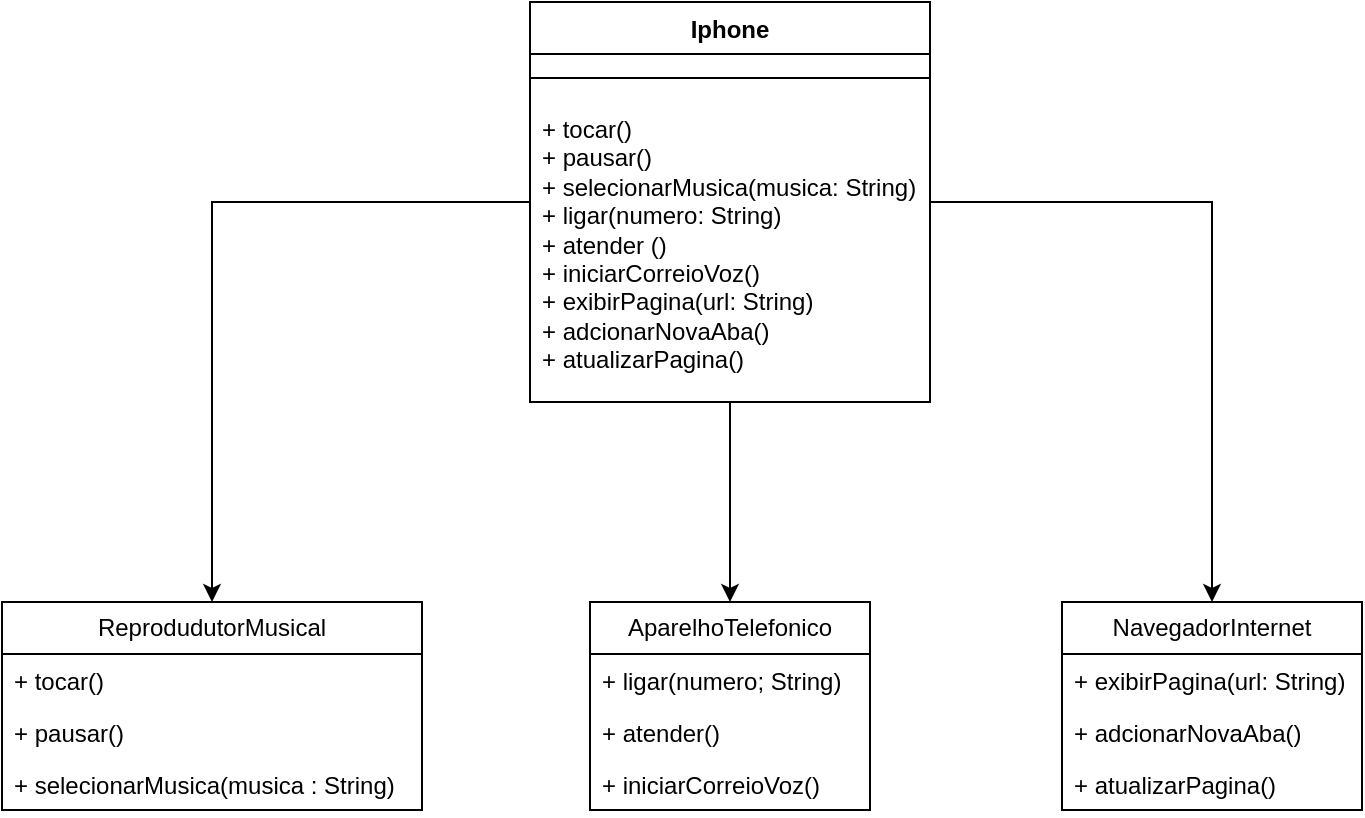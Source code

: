<mxfile version="24.4.8" type="github">
  <diagram name="Página-1" id="mERSi85bYBw8pYq40fwk">
    <mxGraphModel dx="1224" dy="553" grid="1" gridSize="10" guides="1" tooltips="1" connect="1" arrows="1" fold="1" page="1" pageScale="1" pageWidth="827" pageHeight="1169" math="0" shadow="0">
      <root>
        <mxCell id="0" />
        <mxCell id="1" parent="0" />
        <mxCell id="p4ikGsrfCwqN0r4BqlhD-54" value="" style="edgeStyle=orthogonalEdgeStyle;rounded=0;orthogonalLoop=1;jettySize=auto;html=1;" edge="1" parent="1" source="p4ikGsrfCwqN0r4BqlhD-28" target="p4ikGsrfCwqN0r4BqlhD-55">
          <mxGeometry relative="1" as="geometry">
            <mxPoint x="254" y="640" as="targetPoint" />
          </mxGeometry>
        </mxCell>
        <mxCell id="p4ikGsrfCwqN0r4BqlhD-62" value="" style="edgeStyle=orthogonalEdgeStyle;rounded=0;orthogonalLoop=1;jettySize=auto;html=1;" edge="1" parent="1" source="p4ikGsrfCwqN0r4BqlhD-28" target="p4ikGsrfCwqN0r4BqlhD-67">
          <mxGeometry relative="1" as="geometry">
            <mxPoint x="434" y="830" as="targetPoint" />
          </mxGeometry>
        </mxCell>
        <mxCell id="p4ikGsrfCwqN0r4BqlhD-75" value="" style="edgeStyle=orthogonalEdgeStyle;rounded=0;orthogonalLoop=1;jettySize=auto;html=1;" edge="1" parent="1" source="p4ikGsrfCwqN0r4BqlhD-28" target="p4ikGsrfCwqN0r4BqlhD-76">
          <mxGeometry relative="1" as="geometry">
            <mxPoint x="614" y="640" as="targetPoint" />
          </mxGeometry>
        </mxCell>
        <mxCell id="p4ikGsrfCwqN0r4BqlhD-28" value="Iphone" style="swimlane;fontStyle=1;align=center;verticalAlign=top;childLayout=stackLayout;horizontal=1;startSize=26;horizontalStack=0;resizeParent=1;resizeParentMax=0;resizeLast=0;collapsible=1;marginBottom=0;whiteSpace=wrap;html=1;" vertex="1" parent="1">
          <mxGeometry x="334" y="540" width="200" height="200" as="geometry">
            <mxRectangle x="334" y="542" width="80" height="30" as="alternateBounds" />
          </mxGeometry>
        </mxCell>
        <mxCell id="p4ikGsrfCwqN0r4BqlhD-30" value="" style="line;strokeWidth=1;fillColor=none;align=left;verticalAlign=middle;spacingTop=-1;spacingLeft=3;spacingRight=3;rotatable=0;labelPosition=right;points=[];portConstraint=eastwest;strokeColor=inherit;" vertex="1" parent="p4ikGsrfCwqN0r4BqlhD-28">
          <mxGeometry y="26" width="200" height="24" as="geometry" />
        </mxCell>
        <mxCell id="p4ikGsrfCwqN0r4BqlhD-31" value="+ tocar()&lt;div&gt;+ pausar()&lt;/div&gt;&lt;div&gt;+ selecionarMusica(musica: String)&lt;/div&gt;&lt;div&gt;+ ligar(numero: String)&lt;/div&gt;&lt;div&gt;+ atender ()&lt;/div&gt;&lt;div&gt;+ iniciarCorreioVoz()&lt;/div&gt;&lt;div&gt;+ exibirPagina(url: String)&lt;/div&gt;&lt;div&gt;+ adcionarNovaAba()&lt;/div&gt;&lt;div&gt;+ atualizarPagina()&lt;/div&gt;" style="text;strokeColor=none;fillColor=none;align=left;verticalAlign=top;spacingLeft=4;spacingRight=4;overflow=hidden;rotatable=0;points=[[0,0.5],[1,0.5]];portConstraint=eastwest;whiteSpace=wrap;html=1;" vertex="1" parent="p4ikGsrfCwqN0r4BqlhD-28">
          <mxGeometry y="50" width="200" height="150" as="geometry" />
        </mxCell>
        <mxCell id="p4ikGsrfCwqN0r4BqlhD-55" value="ReprodudutorMusical" style="swimlane;fontStyle=0;childLayout=stackLayout;horizontal=1;startSize=26;fillColor=none;horizontalStack=0;resizeParent=1;resizeParentMax=0;resizeLast=0;collapsible=1;marginBottom=0;whiteSpace=wrap;html=1;" vertex="1" parent="1">
          <mxGeometry x="70" y="840" width="210" height="104" as="geometry" />
        </mxCell>
        <mxCell id="p4ikGsrfCwqN0r4BqlhD-56" value="+ tocar()&lt;div&gt;&lt;br&gt;&lt;/div&gt;" style="text;strokeColor=none;fillColor=none;align=left;verticalAlign=top;spacingLeft=4;spacingRight=4;overflow=hidden;rotatable=0;points=[[0,0.5],[1,0.5]];portConstraint=eastwest;whiteSpace=wrap;html=1;" vertex="1" parent="p4ikGsrfCwqN0r4BqlhD-55">
          <mxGeometry y="26" width="210" height="26" as="geometry" />
        </mxCell>
        <mxCell id="p4ikGsrfCwqN0r4BqlhD-57" value="+ pausar()" style="text;strokeColor=none;fillColor=none;align=left;verticalAlign=top;spacingLeft=4;spacingRight=4;overflow=hidden;rotatable=0;points=[[0,0.5],[1,0.5]];portConstraint=eastwest;whiteSpace=wrap;html=1;" vertex="1" parent="p4ikGsrfCwqN0r4BqlhD-55">
          <mxGeometry y="52" width="210" height="26" as="geometry" />
        </mxCell>
        <mxCell id="p4ikGsrfCwqN0r4BqlhD-58" value="+ selecionarMusica(musica : String)" style="text;strokeColor=none;fillColor=none;align=left;verticalAlign=top;spacingLeft=4;spacingRight=4;overflow=hidden;rotatable=0;points=[[0,0.5],[1,0.5]];portConstraint=eastwest;whiteSpace=wrap;html=1;" vertex="1" parent="p4ikGsrfCwqN0r4BqlhD-55">
          <mxGeometry y="78" width="210" height="26" as="geometry" />
        </mxCell>
        <mxCell id="p4ikGsrfCwqN0r4BqlhD-67" value="AparelhoTelefonico" style="swimlane;fontStyle=0;childLayout=stackLayout;horizontal=1;startSize=26;fillColor=none;horizontalStack=0;resizeParent=1;resizeParentMax=0;resizeLast=0;collapsible=1;marginBottom=0;whiteSpace=wrap;html=1;" vertex="1" parent="1">
          <mxGeometry x="364" y="840" width="140" height="104" as="geometry" />
        </mxCell>
        <mxCell id="p4ikGsrfCwqN0r4BqlhD-68" value="+ ligar(numero; String)" style="text;strokeColor=none;fillColor=none;align=left;verticalAlign=top;spacingLeft=4;spacingRight=4;overflow=hidden;rotatable=0;points=[[0,0.5],[1,0.5]];portConstraint=eastwest;whiteSpace=wrap;html=1;" vertex="1" parent="p4ikGsrfCwqN0r4BqlhD-67">
          <mxGeometry y="26" width="140" height="26" as="geometry" />
        </mxCell>
        <mxCell id="p4ikGsrfCwqN0r4BqlhD-69" value="+ atender()" style="text;strokeColor=none;fillColor=none;align=left;verticalAlign=top;spacingLeft=4;spacingRight=4;overflow=hidden;rotatable=0;points=[[0,0.5],[1,0.5]];portConstraint=eastwest;whiteSpace=wrap;html=1;" vertex="1" parent="p4ikGsrfCwqN0r4BqlhD-67">
          <mxGeometry y="52" width="140" height="26" as="geometry" />
        </mxCell>
        <mxCell id="p4ikGsrfCwqN0r4BqlhD-70" value="+ iniciarCorreioVoz()" style="text;strokeColor=none;fillColor=none;align=left;verticalAlign=top;spacingLeft=4;spacingRight=4;overflow=hidden;rotatable=0;points=[[0,0.5],[1,0.5]];portConstraint=eastwest;whiteSpace=wrap;html=1;" vertex="1" parent="p4ikGsrfCwqN0r4BqlhD-67">
          <mxGeometry y="78" width="140" height="26" as="geometry" />
        </mxCell>
        <mxCell id="p4ikGsrfCwqN0r4BqlhD-76" value="NavegadorInternet" style="swimlane;fontStyle=0;childLayout=stackLayout;horizontal=1;startSize=26;fillColor=none;horizontalStack=0;resizeParent=1;resizeParentMax=0;resizeLast=0;collapsible=1;marginBottom=0;whiteSpace=wrap;html=1;" vertex="1" parent="1">
          <mxGeometry x="600" y="840" width="150" height="104" as="geometry" />
        </mxCell>
        <mxCell id="p4ikGsrfCwqN0r4BqlhD-77" value="+ exibirPagina(url: String)" style="text;strokeColor=none;fillColor=none;align=left;verticalAlign=top;spacingLeft=4;spacingRight=4;overflow=hidden;rotatable=0;points=[[0,0.5],[1,0.5]];portConstraint=eastwest;whiteSpace=wrap;html=1;" vertex="1" parent="p4ikGsrfCwqN0r4BqlhD-76">
          <mxGeometry y="26" width="150" height="26" as="geometry" />
        </mxCell>
        <mxCell id="p4ikGsrfCwqN0r4BqlhD-78" value="+ adcionarNovaAba()" style="text;strokeColor=none;fillColor=none;align=left;verticalAlign=top;spacingLeft=4;spacingRight=4;overflow=hidden;rotatable=0;points=[[0,0.5],[1,0.5]];portConstraint=eastwest;whiteSpace=wrap;html=1;" vertex="1" parent="p4ikGsrfCwqN0r4BqlhD-76">
          <mxGeometry y="52" width="150" height="26" as="geometry" />
        </mxCell>
        <mxCell id="p4ikGsrfCwqN0r4BqlhD-79" value="+ atualizarPagina()" style="text;strokeColor=none;fillColor=none;align=left;verticalAlign=top;spacingLeft=4;spacingRight=4;overflow=hidden;rotatable=0;points=[[0,0.5],[1,0.5]];portConstraint=eastwest;whiteSpace=wrap;html=1;" vertex="1" parent="p4ikGsrfCwqN0r4BqlhD-76">
          <mxGeometry y="78" width="150" height="26" as="geometry" />
        </mxCell>
      </root>
    </mxGraphModel>
  </diagram>
</mxfile>
